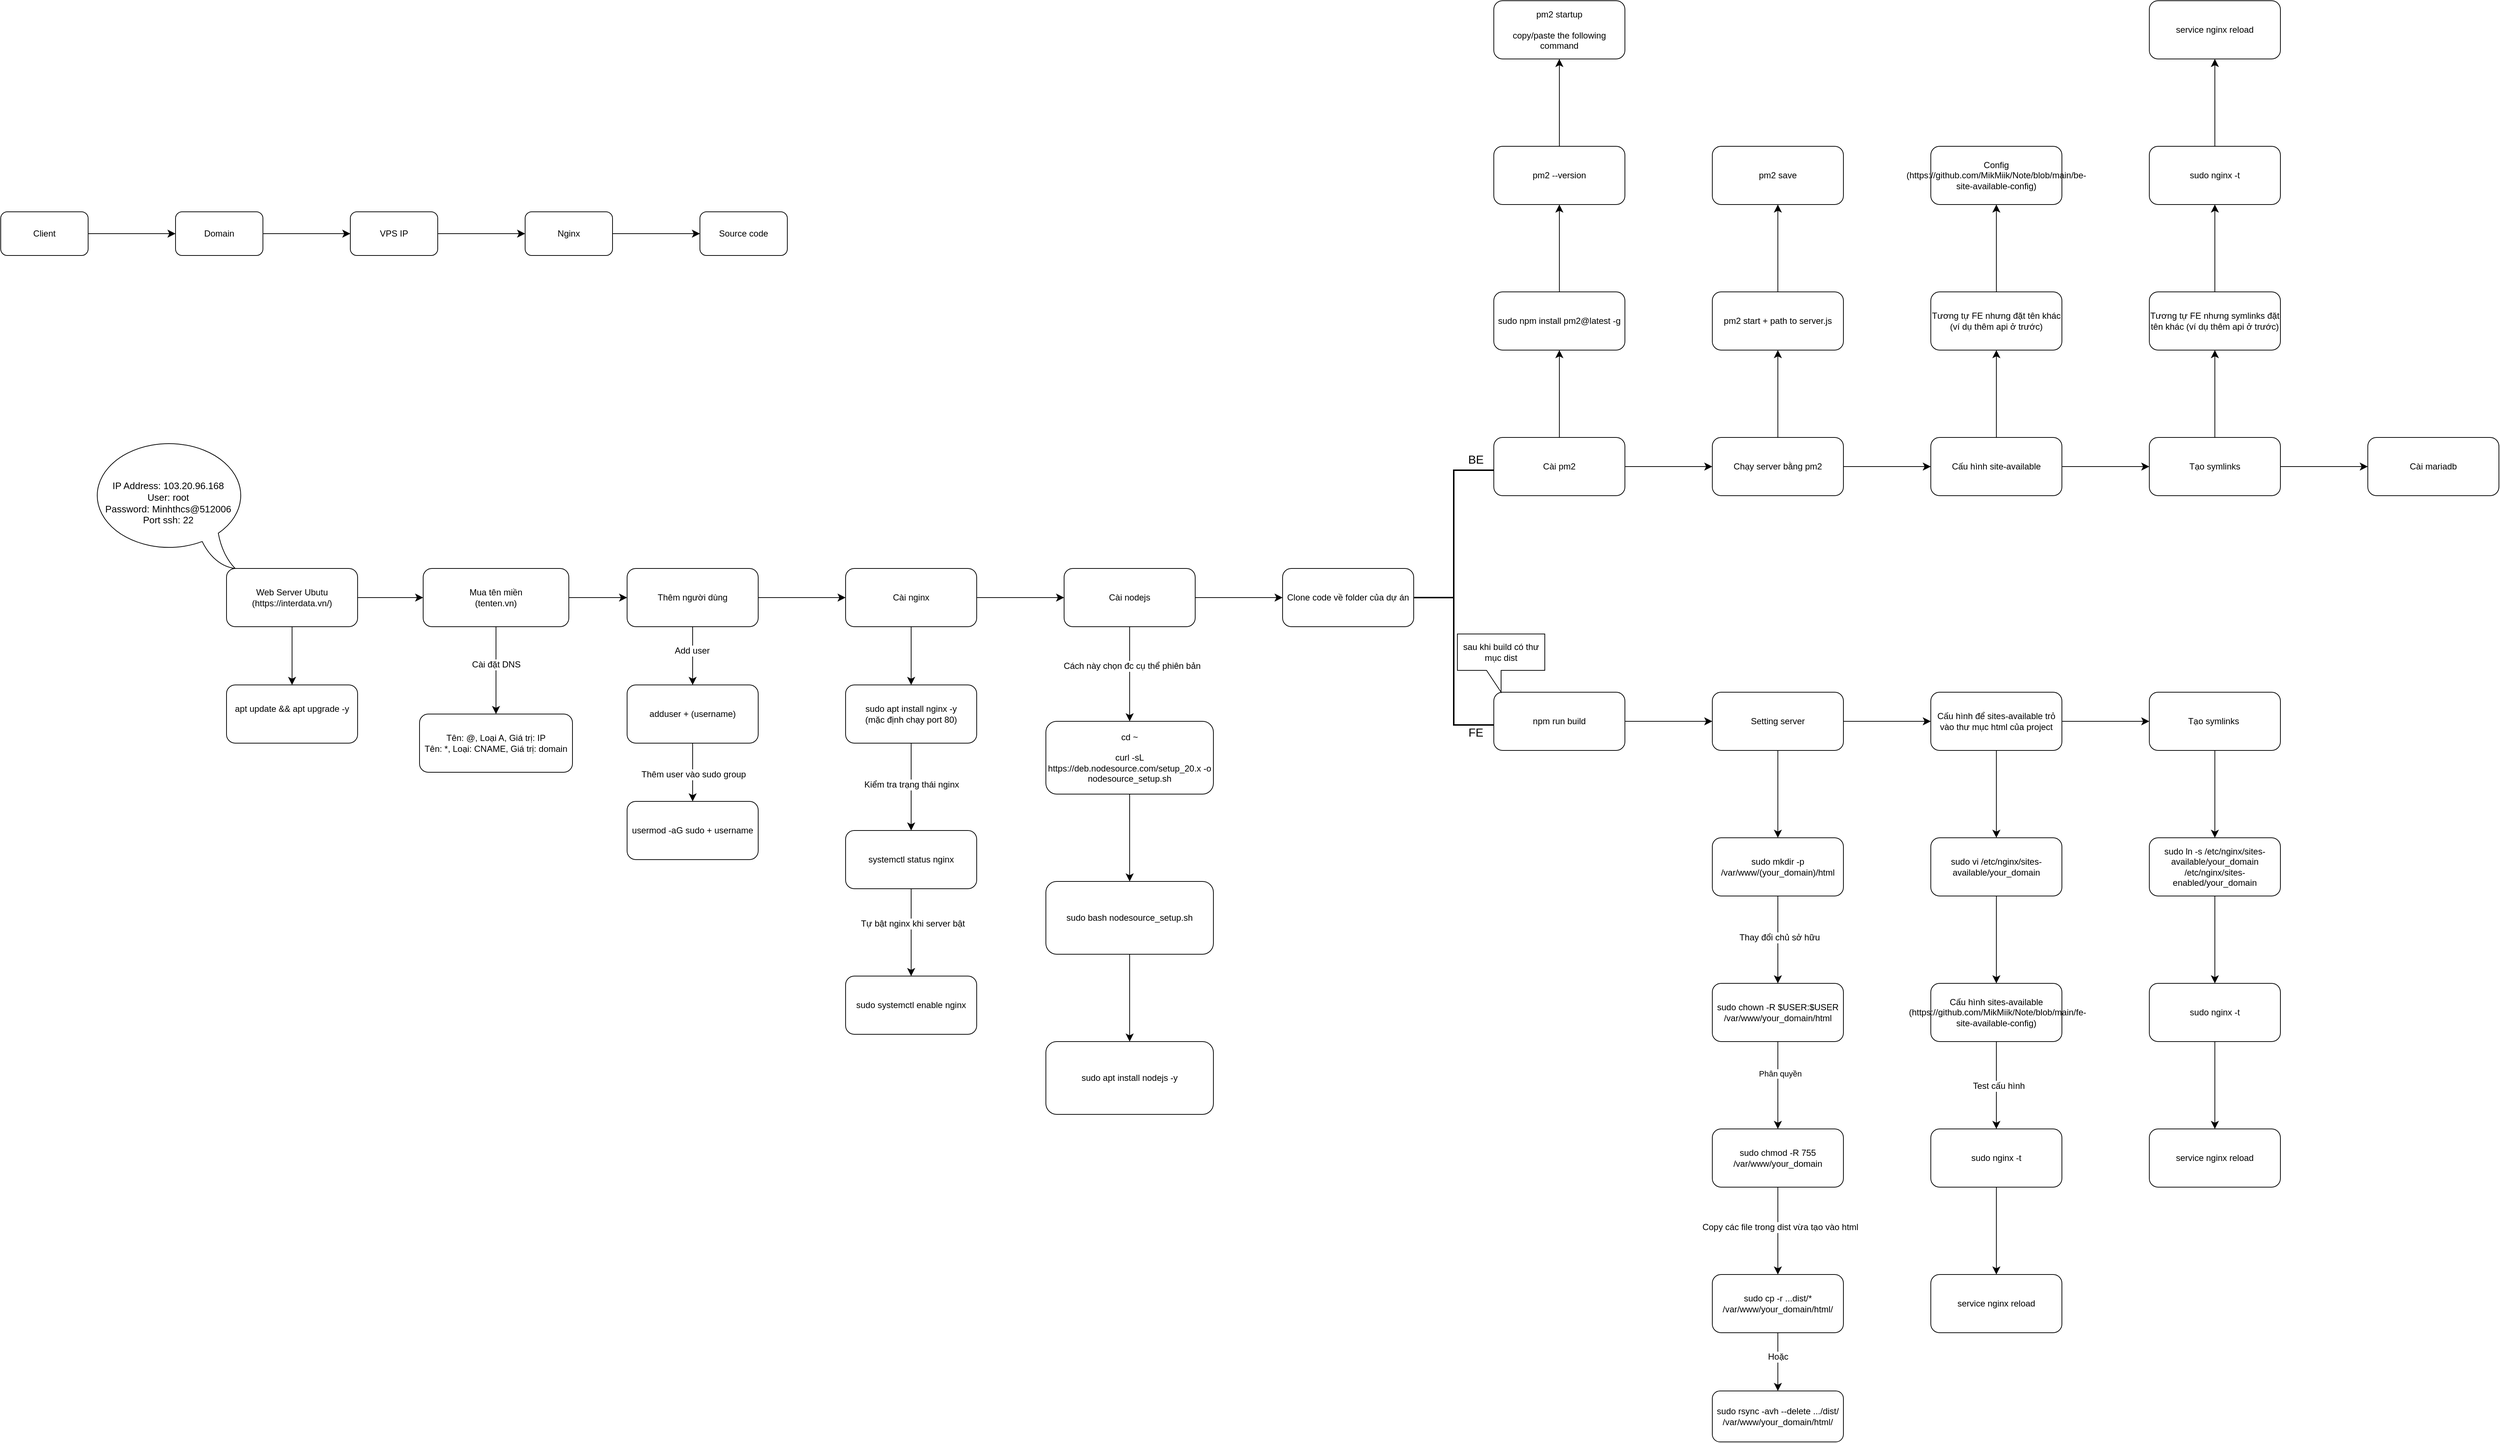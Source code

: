 <mxfile version="28.2.1">
  <diagram name="Page-1" id="KFySeo-iHbhWyOIlwdL9">
    <mxGraphModel dx="1281" dy="579" grid="1" gridSize="10" guides="1" tooltips="1" connect="1" arrows="1" fold="1" page="1" pageScale="1" pageWidth="850" pageHeight="1100" math="0" shadow="0">
      <root>
        <mxCell id="0" />
        <mxCell id="1" parent="0" />
        <mxCell id="qXGo0zyAmWNF7QHiX-dI-6" style="edgeStyle=none;curved=1;rounded=0;orthogonalLoop=1;jettySize=auto;html=1;exitX=0;exitY=0.75;exitDx=0;exitDy=0;fontSize=12;startSize=8;endSize=8;" parent="1" edge="1">
          <mxGeometry relative="1" as="geometry">
            <mxPoint x="400" y="1570" as="sourcePoint" />
            <mxPoint x="400" y="1570" as="targetPoint" />
          </mxGeometry>
        </mxCell>
        <mxCell id="qXGo0zyAmWNF7QHiX-dI-7" style="edgeStyle=none;curved=1;rounded=0;orthogonalLoop=1;jettySize=auto;html=1;exitX=1;exitY=0.5;exitDx=0;exitDy=0;fontSize=12;startSize=8;endSize=8;" parent="1" source="qXGo0zyAmWNF7QHiX-dI-8" target="qXGo0zyAmWNF7QHiX-dI-14" edge="1">
          <mxGeometry relative="1" as="geometry" />
        </mxCell>
        <mxCell id="qXGo0zyAmWNF7QHiX-dI-8" value="Web Server Ubutu (https://interdata.vn/)" style="rounded=1;whiteSpace=wrap;html=1;" parent="1" vertex="1">
          <mxGeometry x="350" y="820" width="180" height="80" as="geometry" />
        </mxCell>
        <mxCell id="qXGo0zyAmWNF7QHiX-dI-9" value="IP Address: 103.20.96.168&lt;br&gt;User: root&lt;br&gt;Password: Minhthcs@512006&lt;br&gt;Port ssh: 22" style="shape=mxgraph.basic.oval_callout;align=center;labelPosition=center;verticalLabelPosition=middle;verticalAlign=middle;labelBackgroundColor=none;labelBorderColor=none;textShadow=0;whiteSpace=wrap;fontFamily=Helvetica;html=1;fontSize=13;horizontal=1;flipH=1;" parent="1" vertex="1">
          <mxGeometry x="160" y="640" width="220" height="180" as="geometry" />
        </mxCell>
        <mxCell id="qXGo0zyAmWNF7QHiX-dI-10" value="apt update &amp;amp;&amp;amp; apt upgrade -y&lt;div&gt;&lt;br&gt;&lt;/div&gt;" style="whiteSpace=wrap;html=1;rounded=1;glass=0;shadow=0;" parent="1" vertex="1">
          <mxGeometry x="350" y="980" width="180" height="80" as="geometry" />
        </mxCell>
        <mxCell id="qXGo0zyAmWNF7QHiX-dI-11" style="edgeStyle=none;curved=1;rounded=0;orthogonalLoop=1;jettySize=auto;html=1;exitX=1;exitY=0.5;exitDx=0;exitDy=0;entryX=0;entryY=0.5;entryDx=0;entryDy=0;fontSize=12;startSize=8;endSize=8;" parent="1" source="qXGo0zyAmWNF7QHiX-dI-14" target="qXGo0zyAmWNF7QHiX-dI-27" edge="1">
          <mxGeometry relative="1" as="geometry" />
        </mxCell>
        <mxCell id="qXGo0zyAmWNF7QHiX-dI-12" value="" style="edgeStyle=none;curved=1;rounded=0;orthogonalLoop=1;jettySize=auto;html=1;fontSize=12;startSize=8;endSize=8;" parent="1" source="qXGo0zyAmWNF7QHiX-dI-14" target="qXGo0zyAmWNF7QHiX-dI-59" edge="1">
          <mxGeometry relative="1" as="geometry" />
        </mxCell>
        <mxCell id="qXGo0zyAmWNF7QHiX-dI-13" value="Cài đặt DNS" style="edgeLabel;html=1;align=center;verticalAlign=middle;resizable=0;points=[];fontSize=12;" parent="qXGo0zyAmWNF7QHiX-dI-12" vertex="1" connectable="0">
          <mxGeometry x="-0.138" relative="1" as="geometry">
            <mxPoint as="offset" />
          </mxGeometry>
        </mxCell>
        <mxCell id="qXGo0zyAmWNF7QHiX-dI-14" value="Mua tên miền&lt;div&gt;(tenten.vn)&lt;/div&gt;" style="whiteSpace=wrap;html=1;rounded=1;" parent="1" vertex="1">
          <mxGeometry x="620" y="820" width="200" height="80" as="geometry" />
        </mxCell>
        <mxCell id="qXGo0zyAmWNF7QHiX-dI-15" value="" style="edgeStyle=none;curved=1;rounded=0;orthogonalLoop=1;jettySize=auto;html=1;fontSize=12;startSize=8;endSize=8;" parent="1" source="qXGo0zyAmWNF7QHiX-dI-16" target="qXGo0zyAmWNF7QHiX-dI-18" edge="1">
          <mxGeometry relative="1" as="geometry" />
        </mxCell>
        <mxCell id="qXGo0zyAmWNF7QHiX-dI-16" value="Client" style="rounded=1;whiteSpace=wrap;html=1;" parent="1" vertex="1">
          <mxGeometry x="40" y="330" width="120" height="60" as="geometry" />
        </mxCell>
        <mxCell id="qXGo0zyAmWNF7QHiX-dI-17" value="" style="edgeStyle=none;curved=1;rounded=0;orthogonalLoop=1;jettySize=auto;html=1;fontSize=12;startSize=8;endSize=8;" parent="1" source="qXGo0zyAmWNF7QHiX-dI-18" target="qXGo0zyAmWNF7QHiX-dI-20" edge="1">
          <mxGeometry relative="1" as="geometry" />
        </mxCell>
        <mxCell id="qXGo0zyAmWNF7QHiX-dI-18" value="Domain" style="whiteSpace=wrap;html=1;rounded=1;" parent="1" vertex="1">
          <mxGeometry x="280" y="330" width="120" height="60" as="geometry" />
        </mxCell>
        <mxCell id="qXGo0zyAmWNF7QHiX-dI-19" value="" style="edgeStyle=none;curved=1;rounded=0;orthogonalLoop=1;jettySize=auto;html=1;fontSize=12;startSize=8;endSize=8;" parent="1" source="qXGo0zyAmWNF7QHiX-dI-20" target="qXGo0zyAmWNF7QHiX-dI-22" edge="1">
          <mxGeometry relative="1" as="geometry" />
        </mxCell>
        <mxCell id="qXGo0zyAmWNF7QHiX-dI-20" value="VPS IP" style="whiteSpace=wrap;html=1;rounded=1;" parent="1" vertex="1">
          <mxGeometry x="520" y="330" width="120" height="60" as="geometry" />
        </mxCell>
        <mxCell id="qXGo0zyAmWNF7QHiX-dI-21" value="" style="edgeStyle=none;curved=1;rounded=0;orthogonalLoop=1;jettySize=auto;html=1;fontSize=12;startSize=8;endSize=8;" parent="1" source="qXGo0zyAmWNF7QHiX-dI-22" target="qXGo0zyAmWNF7QHiX-dI-23" edge="1">
          <mxGeometry relative="1" as="geometry" />
        </mxCell>
        <mxCell id="qXGo0zyAmWNF7QHiX-dI-22" value="Nginx" style="whiteSpace=wrap;html=1;rounded=1;" parent="1" vertex="1">
          <mxGeometry x="760" y="330" width="120" height="60" as="geometry" />
        </mxCell>
        <mxCell id="qXGo0zyAmWNF7QHiX-dI-23" value="Source code" style="whiteSpace=wrap;html=1;rounded=1;" parent="1" vertex="1">
          <mxGeometry x="1000" y="330" width="120" height="60" as="geometry" />
        </mxCell>
        <mxCell id="qXGo0zyAmWNF7QHiX-dI-24" value="" style="edgeStyle=none;curved=1;rounded=0;orthogonalLoop=1;jettySize=auto;html=1;fontSize=12;startSize=8;endSize=8;" parent="1" source="qXGo0zyAmWNF7QHiX-dI-27" target="qXGo0zyAmWNF7QHiX-dI-30" edge="1">
          <mxGeometry relative="1" as="geometry" />
        </mxCell>
        <mxCell id="qXGo0zyAmWNF7QHiX-dI-25" value="Add user" style="edgeLabel;html=1;align=center;verticalAlign=middle;resizable=0;points=[];fontSize=12;" parent="qXGo0zyAmWNF7QHiX-dI-24" vertex="1" connectable="0">
          <mxGeometry x="-0.17" y="-1" relative="1" as="geometry">
            <mxPoint as="offset" />
          </mxGeometry>
        </mxCell>
        <mxCell id="qXGo0zyAmWNF7QHiX-dI-26" value="" style="edgeStyle=none;curved=1;rounded=0;orthogonalLoop=1;jettySize=auto;html=1;fontSize=12;startSize=8;endSize=8;" parent="1" source="qXGo0zyAmWNF7QHiX-dI-27" target="qXGo0zyAmWNF7QHiX-dI-34" edge="1">
          <mxGeometry relative="1" as="geometry" />
        </mxCell>
        <mxCell id="qXGo0zyAmWNF7QHiX-dI-27" value="Thêm người dùng" style="rounded=1;whiteSpace=wrap;html=1;" parent="1" vertex="1">
          <mxGeometry x="900" y="820" width="180" height="80" as="geometry" />
        </mxCell>
        <mxCell id="qXGo0zyAmWNF7QHiX-dI-28" value="" style="edgeStyle=none;curved=1;rounded=0;orthogonalLoop=1;jettySize=auto;html=1;fontSize=12;startSize=8;endSize=8;" parent="1" source="qXGo0zyAmWNF7QHiX-dI-30" target="qXGo0zyAmWNF7QHiX-dI-31" edge="1">
          <mxGeometry relative="1" as="geometry" />
        </mxCell>
        <mxCell id="qXGo0zyAmWNF7QHiX-dI-29" value="Thêm user vào sudo group" style="edgeLabel;html=1;align=center;verticalAlign=middle;resizable=0;points=[];fontSize=12;" parent="qXGo0zyAmWNF7QHiX-dI-28" vertex="1" connectable="0">
          <mxGeometry x="0.077" y="1" relative="1" as="geometry">
            <mxPoint as="offset" />
          </mxGeometry>
        </mxCell>
        <mxCell id="qXGo0zyAmWNF7QHiX-dI-30" value="adduser + (username)" style="rounded=1;whiteSpace=wrap;html=1;" parent="1" vertex="1">
          <mxGeometry x="900" y="980" width="180" height="80" as="geometry" />
        </mxCell>
        <mxCell id="qXGo0zyAmWNF7QHiX-dI-31" value="usermod -aG sudo + username" style="rounded=1;whiteSpace=wrap;html=1;" parent="1" vertex="1">
          <mxGeometry x="900" y="1140" width="180" height="80" as="geometry" />
        </mxCell>
        <mxCell id="qXGo0zyAmWNF7QHiX-dI-32" value="" style="edgeStyle=none;curved=1;rounded=0;orthogonalLoop=1;jettySize=auto;html=1;fontSize=12;startSize=8;endSize=8;" parent="1" source="qXGo0zyAmWNF7QHiX-dI-34" target="qXGo0zyAmWNF7QHiX-dI-36" edge="1">
          <mxGeometry relative="1" as="geometry" />
        </mxCell>
        <mxCell id="qXGo0zyAmWNF7QHiX-dI-33" value="" style="edgeStyle=none;curved=1;rounded=0;orthogonalLoop=1;jettySize=auto;html=1;fontSize=12;startSize=8;endSize=8;" parent="1" source="qXGo0zyAmWNF7QHiX-dI-34" target="qXGo0zyAmWNF7QHiX-dI-39" edge="1">
          <mxGeometry relative="1" as="geometry" />
        </mxCell>
        <mxCell id="qXGo0zyAmWNF7QHiX-dI-34" value="Cài nginx" style="rounded=1;whiteSpace=wrap;html=1;" parent="1" vertex="1">
          <mxGeometry x="1200" y="820" width="180" height="80" as="geometry" />
        </mxCell>
        <mxCell id="qXGo0zyAmWNF7QHiX-dI-35" value="" style="edgeStyle=none;curved=1;rounded=0;orthogonalLoop=1;jettySize=auto;html=1;fontSize=12;startSize=8;endSize=8;" parent="1" source="qXGo0zyAmWNF7QHiX-dI-36" target="qXGo0zyAmWNF7QHiX-dI-51" edge="1">
          <mxGeometry relative="1" as="geometry" />
        </mxCell>
        <mxCell id="Udrxpl8e12mHpJj6cbQr-1" value="Kiểm tra trạng thái nginx&amp;nbsp;" style="edgeLabel;html=1;align=center;verticalAlign=middle;resizable=0;points=[];fontSize=12;" vertex="1" connectable="0" parent="qXGo0zyAmWNF7QHiX-dI-35">
          <mxGeometry x="-0.053" y="2" relative="1" as="geometry">
            <mxPoint as="offset" />
          </mxGeometry>
        </mxCell>
        <mxCell id="qXGo0zyAmWNF7QHiX-dI-36" value="sudo apt install nginx -y&lt;br&gt;(mặc định chạy port 80)" style="rounded=1;whiteSpace=wrap;html=1;" parent="1" vertex="1">
          <mxGeometry x="1200" y="980" width="180" height="80" as="geometry" />
        </mxCell>
        <mxCell id="qXGo0zyAmWNF7QHiX-dI-37" value="" style="edgeStyle=none;curved=1;rounded=0;orthogonalLoop=1;jettySize=auto;html=1;fontSize=12;startSize=8;endSize=8;" parent="1" source="qXGo0zyAmWNF7QHiX-dI-39" target="qXGo0zyAmWNF7QHiX-dI-42" edge="1">
          <mxGeometry relative="1" as="geometry" />
        </mxCell>
        <mxCell id="Udrxpl8e12mHpJj6cbQr-3" value="Cách này chọn đc cụ thể phiên bản" style="edgeLabel;html=1;align=center;verticalAlign=middle;resizable=0;points=[];fontSize=12;" vertex="1" connectable="0" parent="qXGo0zyAmWNF7QHiX-dI-37">
          <mxGeometry x="-0.178" y="3" relative="1" as="geometry">
            <mxPoint as="offset" />
          </mxGeometry>
        </mxCell>
        <mxCell id="qXGo0zyAmWNF7QHiX-dI-38" value="" style="edgeStyle=none;curved=1;rounded=0;orthogonalLoop=1;jettySize=auto;html=1;fontSize=12;startSize=8;endSize=8;" parent="1" source="qXGo0zyAmWNF7QHiX-dI-39" target="qXGo0zyAmWNF7QHiX-dI-46" edge="1">
          <mxGeometry relative="1" as="geometry" />
        </mxCell>
        <mxCell id="qXGo0zyAmWNF7QHiX-dI-39" value="Cài nodejs" style="rounded=1;whiteSpace=wrap;html=1;" parent="1" vertex="1">
          <mxGeometry x="1500" y="820" width="180" height="80" as="geometry" />
        </mxCell>
        <mxCell id="qXGo0zyAmWNF7QHiX-dI-40" style="edgeStyle=none;curved=1;rounded=0;orthogonalLoop=1;jettySize=auto;html=1;exitX=0.5;exitY=1;exitDx=0;exitDy=0;fontSize=12;startSize=8;endSize=8;entryX=0.5;entryY=0;entryDx=0;entryDy=0;" parent="1" source="qXGo0zyAmWNF7QHiX-dI-8" target="qXGo0zyAmWNF7QHiX-dI-10" edge="1">
          <mxGeometry relative="1" as="geometry">
            <mxPoint x="437" y="942" as="targetPoint" />
          </mxGeometry>
        </mxCell>
        <mxCell id="qXGo0zyAmWNF7QHiX-dI-41" value="" style="edgeStyle=none;curved=1;rounded=0;orthogonalLoop=1;jettySize=auto;html=1;fontSize=12;startSize=8;endSize=8;" parent="1" source="qXGo0zyAmWNF7QHiX-dI-42" target="qXGo0zyAmWNF7QHiX-dI-44" edge="1">
          <mxGeometry relative="1" as="geometry" />
        </mxCell>
        <mxCell id="qXGo0zyAmWNF7QHiX-dI-42" value="cd ~&#xa;&#xa;curl -sL https://deb.nodesource.com/setup_20.x -o nodesource_setup.sh" style="rounded=1;html=1;whiteSpace=wrap;align=center;verticalAlign=middle;" parent="1" vertex="1">
          <mxGeometry x="1475" y="1030" width="230" height="100" as="geometry" />
        </mxCell>
        <mxCell id="qXGo0zyAmWNF7QHiX-dI-43" value="" style="edgeStyle=none;curved=1;rounded=0;orthogonalLoop=1;jettySize=auto;html=1;fontSize=12;startSize=8;endSize=8;" parent="1" source="qXGo0zyAmWNF7QHiX-dI-44" target="qXGo0zyAmWNF7QHiX-dI-45" edge="1">
          <mxGeometry relative="1" as="geometry" />
        </mxCell>
        <mxCell id="qXGo0zyAmWNF7QHiX-dI-44" value="sudo bash nodesource_setup.sh" style="rounded=1;html=1;whiteSpace=wrap;align=center;verticalAlign=middle;" parent="1" vertex="1">
          <mxGeometry x="1475" y="1250" width="230" height="100" as="geometry" />
        </mxCell>
        <mxCell id="qXGo0zyAmWNF7QHiX-dI-45" value="sudo apt install nodejs -y" style="rounded=1;html=1;whiteSpace=wrap;align=center;verticalAlign=middle;" parent="1" vertex="1">
          <mxGeometry x="1475" y="1470" width="230" height="100" as="geometry" />
        </mxCell>
        <mxCell id="qXGo0zyAmWNF7QHiX-dI-46" value="Clone code về folder của dự án" style="rounded=1;whiteSpace=wrap;html=1;" parent="1" vertex="1">
          <mxGeometry x="1800" y="820" width="180" height="80" as="geometry" />
        </mxCell>
        <mxCell id="qXGo0zyAmWNF7QHiX-dI-47" value="" style="edgeStyle=none;curved=1;rounded=0;orthogonalLoop=1;jettySize=auto;html=1;fontSize=12;startSize=8;endSize=8;" parent="1" source="qXGo0zyAmWNF7QHiX-dI-48" target="qXGo0zyAmWNF7QHiX-dI-55" edge="1">
          <mxGeometry relative="1" as="geometry" />
        </mxCell>
        <mxCell id="qXGo0zyAmWNF7QHiX-dI-48" value="npm run build" style="rounded=1;whiteSpace=wrap;html=1;" parent="1" vertex="1">
          <mxGeometry x="2090" y="990" width="180" height="80" as="geometry" />
        </mxCell>
        <mxCell id="qXGo0zyAmWNF7QHiX-dI-49" value="sau khi build có thư mục dist" style="shape=callout;whiteSpace=wrap;html=1;perimeter=calloutPerimeter;flipH=1;" parent="1" vertex="1">
          <mxGeometry x="2040" y="910" width="120" height="80" as="geometry" />
        </mxCell>
        <mxCell id="qXGo0zyAmWNF7QHiX-dI-50" value="" style="edgeStyle=none;curved=1;rounded=0;orthogonalLoop=1;jettySize=auto;html=1;fontSize=12;startSize=8;endSize=8;" parent="1" source="qXGo0zyAmWNF7QHiX-dI-51" target="qXGo0zyAmWNF7QHiX-dI-52" edge="1">
          <mxGeometry relative="1" as="geometry" />
        </mxCell>
        <mxCell id="Udrxpl8e12mHpJj6cbQr-2" value="Tự bật nginx khi server bật" style="edgeLabel;html=1;align=center;verticalAlign=middle;resizable=0;points=[];fontSize=12;" vertex="1" connectable="0" parent="qXGo0zyAmWNF7QHiX-dI-50">
          <mxGeometry x="-0.197" y="2" relative="1" as="geometry">
            <mxPoint as="offset" />
          </mxGeometry>
        </mxCell>
        <mxCell id="qXGo0zyAmWNF7QHiX-dI-51" value="systemctl status nginx" style="rounded=1;whiteSpace=wrap;html=1;" parent="1" vertex="1">
          <mxGeometry x="1200" y="1180" width="180" height="80" as="geometry" />
        </mxCell>
        <mxCell id="qXGo0zyAmWNF7QHiX-dI-52" value="sudo systemctl enable nginx" style="rounded=1;whiteSpace=wrap;html=1;" parent="1" vertex="1">
          <mxGeometry x="1200" y="1380" width="180" height="80" as="geometry" />
        </mxCell>
        <mxCell id="qXGo0zyAmWNF7QHiX-dI-53" value="" style="edgeStyle=none;curved=1;rounded=0;orthogonalLoop=1;jettySize=auto;html=1;fontSize=12;startSize=8;endSize=8;" parent="1" source="qXGo0zyAmWNF7QHiX-dI-55" target="qXGo0zyAmWNF7QHiX-dI-58" edge="1">
          <mxGeometry relative="1" as="geometry" />
        </mxCell>
        <mxCell id="qXGo0zyAmWNF7QHiX-dI-54" value="" style="edgeStyle=none;curved=1;rounded=0;orthogonalLoop=1;jettySize=auto;html=1;fontSize=12;startSize=8;endSize=8;" parent="1" source="qXGo0zyAmWNF7QHiX-dI-55" target="qXGo0zyAmWNF7QHiX-dI-71" edge="1">
          <mxGeometry relative="1" as="geometry" />
        </mxCell>
        <mxCell id="qXGo0zyAmWNF7QHiX-dI-55" value="Setting server" style="rounded=1;whiteSpace=wrap;html=1;" parent="1" vertex="1">
          <mxGeometry x="2390" y="990" width="180" height="80" as="geometry" />
        </mxCell>
        <mxCell id="qXGo0zyAmWNF7QHiX-dI-56" value="" style="edgeStyle=none;curved=1;rounded=0;orthogonalLoop=1;jettySize=auto;html=1;fontSize=12;startSize=8;endSize=8;" parent="1" source="qXGo0zyAmWNF7QHiX-dI-58" target="qXGo0zyAmWNF7QHiX-dI-62" edge="1">
          <mxGeometry relative="1" as="geometry" />
        </mxCell>
        <mxCell id="qXGo0zyAmWNF7QHiX-dI-57" value="Thay đổi chủ sở hữu" style="edgeLabel;html=1;align=center;verticalAlign=middle;resizable=0;points=[];fontSize=12;" parent="qXGo0zyAmWNF7QHiX-dI-56" vertex="1" connectable="0">
          <mxGeometry x="-0.049" y="2" relative="1" as="geometry">
            <mxPoint as="offset" />
          </mxGeometry>
        </mxCell>
        <mxCell id="qXGo0zyAmWNF7QHiX-dI-58" value="sudo mkdir -p /var/www/(your_domain)/html" style="rounded=1;whiteSpace=wrap;html=1;" parent="1" vertex="1">
          <mxGeometry x="2390" y="1190" width="180" height="80" as="geometry" />
        </mxCell>
        <mxCell id="qXGo0zyAmWNF7QHiX-dI-59" value="Tên: @, Loại A, Giá trị: IP&lt;br&gt;Tên: *, Loại: CNAME, Giá trị: domain" style="whiteSpace=wrap;html=1;rounded=1;" parent="1" vertex="1">
          <mxGeometry x="615" y="1020" width="210" height="80" as="geometry" />
        </mxCell>
        <mxCell id="qXGo0zyAmWNF7QHiX-dI-60" value="" style="edgeStyle=none;curved=1;rounded=0;orthogonalLoop=1;jettySize=auto;html=1;fontSize=12;startSize=8;endSize=8;" parent="1" source="qXGo0zyAmWNF7QHiX-dI-62" target="qXGo0zyAmWNF7QHiX-dI-65" edge="1">
          <mxGeometry relative="1" as="geometry" />
        </mxCell>
        <mxCell id="qXGo0zyAmWNF7QHiX-dI-61" value="Phân quyền" style="edgeLabel;html=1;align=center;verticalAlign=middle;resizable=0;points=[];" parent="qXGo0zyAmWNF7QHiX-dI-60" vertex="1" connectable="0">
          <mxGeometry x="-0.271" y="3" relative="1" as="geometry">
            <mxPoint as="offset" />
          </mxGeometry>
        </mxCell>
        <mxCell id="qXGo0zyAmWNF7QHiX-dI-62" value="sudo chown -R $USER:$USER /var/www/your_domain/html" style="rounded=1;whiteSpace=wrap;html=1;" parent="1" vertex="1">
          <mxGeometry x="2390" y="1390" width="180" height="80" as="geometry" />
        </mxCell>
        <mxCell id="qXGo0zyAmWNF7QHiX-dI-63" value="" style="edgeStyle=none;curved=1;rounded=0;orthogonalLoop=1;jettySize=auto;html=1;fontSize=12;startSize=8;endSize=8;" parent="1" source="qXGo0zyAmWNF7QHiX-dI-65" target="qXGo0zyAmWNF7QHiX-dI-68" edge="1">
          <mxGeometry relative="1" as="geometry" />
        </mxCell>
        <mxCell id="qXGo0zyAmWNF7QHiX-dI-64" value="Copy các file trong dist vừa tạo vào html" style="edgeLabel;html=1;align=center;verticalAlign=middle;resizable=0;points=[];fontSize=12;" parent="qXGo0zyAmWNF7QHiX-dI-63" vertex="1" connectable="0">
          <mxGeometry x="-0.093" y="3" relative="1" as="geometry">
            <mxPoint as="offset" />
          </mxGeometry>
        </mxCell>
        <mxCell id="qXGo0zyAmWNF7QHiX-dI-65" value="sudo chmod -R 755 /var/www/your_domain" style="rounded=1;whiteSpace=wrap;html=1;" parent="1" vertex="1">
          <mxGeometry x="2390" y="1590" width="180" height="80" as="geometry" />
        </mxCell>
        <mxCell id="qXGo0zyAmWNF7QHiX-dI-66" style="edgeStyle=none;curved=1;rounded=0;orthogonalLoop=1;jettySize=auto;html=1;exitX=0.5;exitY=1;exitDx=0;exitDy=0;entryX=0.5;entryY=0;entryDx=0;entryDy=0;fontSize=12;startSize=8;endSize=8;" parent="1" source="qXGo0zyAmWNF7QHiX-dI-68" target="qXGo0zyAmWNF7QHiX-dI-119" edge="1">
          <mxGeometry relative="1" as="geometry" />
        </mxCell>
        <mxCell id="qXGo0zyAmWNF7QHiX-dI-67" value="Hoặc" style="edgeLabel;html=1;align=center;verticalAlign=middle;resizable=0;points=[];fontSize=12;" parent="qXGo0zyAmWNF7QHiX-dI-66" vertex="1" connectable="0">
          <mxGeometry x="-0.19" relative="1" as="geometry">
            <mxPoint as="offset" />
          </mxGeometry>
        </mxCell>
        <mxCell id="qXGo0zyAmWNF7QHiX-dI-68" value="sudo cp -r ...dist/* /var/www/your_domain/html/" style="rounded=1;whiteSpace=wrap;html=1;" parent="1" vertex="1">
          <mxGeometry x="2390" y="1790" width="180" height="80" as="geometry" />
        </mxCell>
        <mxCell id="qXGo0zyAmWNF7QHiX-dI-69" value="" style="edgeStyle=none;curved=1;rounded=0;orthogonalLoop=1;jettySize=auto;html=1;fontSize=12;startSize=8;endSize=8;" parent="1" source="qXGo0zyAmWNF7QHiX-dI-71" target="qXGo0zyAmWNF7QHiX-dI-73" edge="1">
          <mxGeometry relative="1" as="geometry" />
        </mxCell>
        <mxCell id="qXGo0zyAmWNF7QHiX-dI-70" value="" style="edgeStyle=none;curved=1;rounded=0;orthogonalLoop=1;jettySize=auto;html=1;fontSize=12;startSize=8;endSize=8;" parent="1" source="qXGo0zyAmWNF7QHiX-dI-71" target="qXGo0zyAmWNF7QHiX-dI-81" edge="1">
          <mxGeometry relative="1" as="geometry" />
        </mxCell>
        <mxCell id="qXGo0zyAmWNF7QHiX-dI-71" value="Cấu hình để sites-available trỏ vào thư mục html của project" style="rounded=1;whiteSpace=wrap;html=1;" parent="1" vertex="1">
          <mxGeometry x="2690" y="990" width="180" height="80" as="geometry" />
        </mxCell>
        <mxCell id="qXGo0zyAmWNF7QHiX-dI-72" value="" style="edgeStyle=none;curved=1;rounded=0;orthogonalLoop=1;jettySize=auto;html=1;fontSize=12;startSize=8;endSize=8;" parent="1" source="qXGo0zyAmWNF7QHiX-dI-73" target="qXGo0zyAmWNF7QHiX-dI-76" edge="1">
          <mxGeometry relative="1" as="geometry" />
        </mxCell>
        <mxCell id="qXGo0zyAmWNF7QHiX-dI-73" value="sudo vi /etc/nginx/sites-available/your_domain" style="rounded=1;whiteSpace=wrap;html=1;" parent="1" vertex="1">
          <mxGeometry x="2690" y="1190" width="180" height="80" as="geometry" />
        </mxCell>
        <mxCell id="qXGo0zyAmWNF7QHiX-dI-74" value="" style="edgeStyle=none;curved=1;rounded=0;orthogonalLoop=1;jettySize=auto;html=1;fontSize=12;startSize=8;endSize=8;" parent="1" source="qXGo0zyAmWNF7QHiX-dI-76" target="qXGo0zyAmWNF7QHiX-dI-78" edge="1">
          <mxGeometry relative="1" as="geometry" />
        </mxCell>
        <mxCell id="qXGo0zyAmWNF7QHiX-dI-75" value="Test cấu hình" style="edgeLabel;html=1;align=center;verticalAlign=middle;resizable=0;points=[];fontSize=12;" parent="qXGo0zyAmWNF7QHiX-dI-74" vertex="1" connectable="0">
          <mxGeometry x="0.018" y="3" relative="1" as="geometry">
            <mxPoint as="offset" />
          </mxGeometry>
        </mxCell>
        <mxCell id="qXGo0zyAmWNF7QHiX-dI-77" value="" style="edgeStyle=none;curved=1;rounded=0;orthogonalLoop=1;jettySize=auto;html=1;fontSize=12;startSize=8;endSize=8;" parent="1" source="qXGo0zyAmWNF7QHiX-dI-78" target="qXGo0zyAmWNF7QHiX-dI-79" edge="1">
          <mxGeometry relative="1" as="geometry" />
        </mxCell>
        <mxCell id="qXGo0zyAmWNF7QHiX-dI-78" value="sudo nginx -t" style="rounded=1;whiteSpace=wrap;html=1;" parent="1" vertex="1">
          <mxGeometry x="2690" y="1590" width="180" height="80" as="geometry" />
        </mxCell>
        <mxCell id="qXGo0zyAmWNF7QHiX-dI-79" value="service nginx reload" style="rounded=1;whiteSpace=wrap;html=1;" parent="1" vertex="1">
          <mxGeometry x="2690" y="1790" width="180" height="80" as="geometry" />
        </mxCell>
        <mxCell id="qXGo0zyAmWNF7QHiX-dI-80" value="" style="edgeStyle=none;curved=1;rounded=0;orthogonalLoop=1;jettySize=auto;html=1;fontSize=12;startSize=8;endSize=8;" parent="1" source="qXGo0zyAmWNF7QHiX-dI-81" target="qXGo0zyAmWNF7QHiX-dI-83" edge="1">
          <mxGeometry relative="1" as="geometry" />
        </mxCell>
        <mxCell id="qXGo0zyAmWNF7QHiX-dI-81" value="Tạo symlinks " style="rounded=1;whiteSpace=wrap;html=1;" parent="1" vertex="1">
          <mxGeometry x="2990" y="990" width="180" height="80" as="geometry" />
        </mxCell>
        <mxCell id="qXGo0zyAmWNF7QHiX-dI-82" value="" style="edgeStyle=none;curved=1;rounded=0;orthogonalLoop=1;jettySize=auto;html=1;fontSize=12;startSize=8;endSize=8;" parent="1" source="qXGo0zyAmWNF7QHiX-dI-83" target="qXGo0zyAmWNF7QHiX-dI-85" edge="1">
          <mxGeometry relative="1" as="geometry" />
        </mxCell>
        <mxCell id="qXGo0zyAmWNF7QHiX-dI-83" value="sudo ln -s /etc/nginx/sites-available/your_domain /etc/nginx/sites-enabled/your_domain" style="rounded=1;whiteSpace=wrap;html=1;" parent="1" vertex="1">
          <mxGeometry x="2990" y="1190" width="180" height="80" as="geometry" />
        </mxCell>
        <mxCell id="qXGo0zyAmWNF7QHiX-dI-84" value="" style="edgeStyle=none;curved=1;rounded=0;orthogonalLoop=1;jettySize=auto;html=1;fontSize=12;startSize=8;endSize=8;" parent="1" source="qXGo0zyAmWNF7QHiX-dI-85" target="qXGo0zyAmWNF7QHiX-dI-86" edge="1">
          <mxGeometry relative="1" as="geometry" />
        </mxCell>
        <mxCell id="qXGo0zyAmWNF7QHiX-dI-85" value="sudo nginx -t" style="rounded=1;whiteSpace=wrap;html=1;" parent="1" vertex="1">
          <mxGeometry x="2990" y="1390" width="180" height="80" as="geometry" />
        </mxCell>
        <mxCell id="qXGo0zyAmWNF7QHiX-dI-86" value="service nginx reload" style="rounded=1;whiteSpace=wrap;html=1;" parent="1" vertex="1">
          <mxGeometry x="2990" y="1590" width="180" height="80" as="geometry" />
        </mxCell>
        <mxCell id="qXGo0zyAmWNF7QHiX-dI-87" value="" style="edgeStyle=none;curved=1;rounded=0;orthogonalLoop=1;jettySize=auto;html=1;fontSize=12;startSize=8;endSize=8;" parent="1" source="qXGo0zyAmWNF7QHiX-dI-89" target="qXGo0zyAmWNF7QHiX-dI-94" edge="1">
          <mxGeometry relative="1" as="geometry" />
        </mxCell>
        <mxCell id="qXGo0zyAmWNF7QHiX-dI-88" value="" style="edgeStyle=none;curved=1;rounded=0;orthogonalLoop=1;jettySize=auto;html=1;fontSize=12;startSize=8;endSize=8;" parent="1" source="qXGo0zyAmWNF7QHiX-dI-89" target="qXGo0zyAmWNF7QHiX-dI-100" edge="1">
          <mxGeometry relative="1" as="geometry" />
        </mxCell>
        <mxCell id="qXGo0zyAmWNF7QHiX-dI-89" value="Cài pm2" style="rounded=1;whiteSpace=wrap;html=1;" parent="1" vertex="1">
          <mxGeometry x="2090" y="640" width="180" height="80" as="geometry" />
        </mxCell>
        <mxCell id="qXGo0zyAmWNF7QHiX-dI-90" value="" style="strokeWidth=2;html=1;shape=mxgraph.flowchart.annotation_2;align=left;labelPosition=right;pointerEvents=1;" parent="1" vertex="1">
          <mxGeometry x="1980" y="685" width="110" height="350" as="geometry" />
        </mxCell>
        <mxCell id="qXGo0zyAmWNF7QHiX-dI-91" value="BE" style="text;html=1;align=center;verticalAlign=middle;resizable=0;points=[];autosize=1;strokeColor=none;fillColor=none;fontSize=16;" parent="1" vertex="1">
          <mxGeometry x="2045" y="655" width="40" height="30" as="geometry" />
        </mxCell>
        <mxCell id="qXGo0zyAmWNF7QHiX-dI-92" value="FE" style="text;html=1;align=center;verticalAlign=middle;resizable=0;points=[];autosize=1;strokeColor=none;fillColor=none;fontSize=16;" parent="1" vertex="1">
          <mxGeometry x="2045" y="1030" width="40" height="30" as="geometry" />
        </mxCell>
        <mxCell id="qXGo0zyAmWNF7QHiX-dI-93" value="" style="edgeStyle=none;curved=1;rounded=0;orthogonalLoop=1;jettySize=auto;html=1;fontSize=12;startSize=8;endSize=8;" parent="1" source="qXGo0zyAmWNF7QHiX-dI-94" target="qXGo0zyAmWNF7QHiX-dI-96" edge="1">
          <mxGeometry relative="1" as="geometry" />
        </mxCell>
        <mxCell id="qXGo0zyAmWNF7QHiX-dI-94" value="sudo npm install pm2@latest -g" style="rounded=1;whiteSpace=wrap;html=1;" parent="1" vertex="1">
          <mxGeometry x="2090" y="440" width="180" height="80" as="geometry" />
        </mxCell>
        <mxCell id="qXGo0zyAmWNF7QHiX-dI-95" value="" style="edgeStyle=none;curved=1;rounded=0;orthogonalLoop=1;jettySize=auto;html=1;fontSize=12;startSize=8;endSize=8;" parent="1" source="qXGo0zyAmWNF7QHiX-dI-96" target="qXGo0zyAmWNF7QHiX-dI-97" edge="1">
          <mxGeometry relative="1" as="geometry" />
        </mxCell>
        <mxCell id="qXGo0zyAmWNF7QHiX-dI-96" value="pm2 --version" style="rounded=1;whiteSpace=wrap;html=1;" parent="1" vertex="1">
          <mxGeometry x="2090" y="240" width="180" height="80" as="geometry" />
        </mxCell>
        <mxCell id="qXGo0zyAmWNF7QHiX-dI-97" value="pm2 startup&lt;br&gt;&lt;br&gt;copy/paste the following command" style="rounded=1;whiteSpace=wrap;html=1;" parent="1" vertex="1">
          <mxGeometry x="2090" y="40" width="180" height="80" as="geometry" />
        </mxCell>
        <mxCell id="qXGo0zyAmWNF7QHiX-dI-98" value="" style="edgeStyle=none;curved=1;rounded=0;orthogonalLoop=1;jettySize=auto;html=1;fontSize=12;startSize=8;endSize=8;" parent="1" source="qXGo0zyAmWNF7QHiX-dI-100" target="qXGo0zyAmWNF7QHiX-dI-102" edge="1">
          <mxGeometry relative="1" as="geometry" />
        </mxCell>
        <mxCell id="qXGo0zyAmWNF7QHiX-dI-99" value="" style="edgeStyle=none;curved=1;rounded=0;orthogonalLoop=1;jettySize=auto;html=1;fontSize=12;startSize=8;endSize=8;" parent="1" source="qXGo0zyAmWNF7QHiX-dI-100" target="qXGo0zyAmWNF7QHiX-dI-105" edge="1">
          <mxGeometry relative="1" as="geometry" />
        </mxCell>
        <mxCell id="qXGo0zyAmWNF7QHiX-dI-100" value="Chạy server bằng pm2" style="rounded=1;whiteSpace=wrap;html=1;" parent="1" vertex="1">
          <mxGeometry x="2390" y="640" width="180" height="80" as="geometry" />
        </mxCell>
        <mxCell id="qXGo0zyAmWNF7QHiX-dI-101" value="" style="edgeStyle=none;curved=1;rounded=0;orthogonalLoop=1;jettySize=auto;html=1;fontSize=12;startSize=8;endSize=8;" parent="1" source="qXGo0zyAmWNF7QHiX-dI-102" target="qXGo0zyAmWNF7QHiX-dI-106" edge="1">
          <mxGeometry relative="1" as="geometry" />
        </mxCell>
        <mxCell id="qXGo0zyAmWNF7QHiX-dI-102" value="pm2 start + path to server.js" style="rounded=1;whiteSpace=wrap;html=1;" parent="1" vertex="1">
          <mxGeometry x="2390" y="440" width="180" height="80" as="geometry" />
        </mxCell>
        <mxCell id="qXGo0zyAmWNF7QHiX-dI-103" value="" style="edgeStyle=none;curved=1;rounded=0;orthogonalLoop=1;jettySize=auto;html=1;fontSize=12;startSize=8;endSize=8;" parent="1" source="qXGo0zyAmWNF7QHiX-dI-105" target="qXGo0zyAmWNF7QHiX-dI-108" edge="1">
          <mxGeometry relative="1" as="geometry" />
        </mxCell>
        <mxCell id="qXGo0zyAmWNF7QHiX-dI-104" value="" style="edgeStyle=none;curved=1;rounded=0;orthogonalLoop=1;jettySize=auto;html=1;fontSize=12;startSize=8;endSize=8;" parent="1" source="qXGo0zyAmWNF7QHiX-dI-105" target="qXGo0zyAmWNF7QHiX-dI-112" edge="1">
          <mxGeometry relative="1" as="geometry" />
        </mxCell>
        <mxCell id="qXGo0zyAmWNF7QHiX-dI-105" value="Cấu hình site-available" style="rounded=1;whiteSpace=wrap;html=1;" parent="1" vertex="1">
          <mxGeometry x="2690" y="640" width="180" height="80" as="geometry" />
        </mxCell>
        <mxCell id="qXGo0zyAmWNF7QHiX-dI-106" value="pm2 save" style="rounded=1;whiteSpace=wrap;html=1;" parent="1" vertex="1">
          <mxGeometry x="2390" y="240" width="180" height="80" as="geometry" />
        </mxCell>
        <mxCell id="qXGo0zyAmWNF7QHiX-dI-107" value="" style="edgeStyle=none;curved=1;rounded=0;orthogonalLoop=1;jettySize=auto;html=1;fontSize=12;startSize=8;endSize=8;" parent="1" source="qXGo0zyAmWNF7QHiX-dI-108" target="qXGo0zyAmWNF7QHiX-dI-109" edge="1">
          <mxGeometry relative="1" as="geometry" />
        </mxCell>
        <mxCell id="qXGo0zyAmWNF7QHiX-dI-108" value="Tương tự FE nhưng đặt tên khác (ví dụ thêm api ở trước)" style="rounded=1;whiteSpace=wrap;html=1;" parent="1" vertex="1">
          <mxGeometry x="2690" y="440" width="180" height="80" as="geometry" />
        </mxCell>
        <mxCell id="qXGo0zyAmWNF7QHiX-dI-109" value="Config (https://github.com/MikMiik/Note/blob/main/be-site-available-config)" style="rounded=1;whiteSpace=wrap;html=1;" parent="1" vertex="1">
          <mxGeometry x="2690" y="240" width="180" height="80" as="geometry" />
        </mxCell>
        <mxCell id="qXGo0zyAmWNF7QHiX-dI-110" style="edgeStyle=none;curved=1;rounded=0;orthogonalLoop=1;jettySize=auto;html=1;exitX=0.5;exitY=0;exitDx=0;exitDy=0;entryX=0.5;entryY=1;entryDx=0;entryDy=0;fontSize=12;startSize=8;endSize=8;" parent="1" source="qXGo0zyAmWNF7QHiX-dI-112" target="qXGo0zyAmWNF7QHiX-dI-114" edge="1">
          <mxGeometry relative="1" as="geometry" />
        </mxCell>
        <mxCell id="qXGo0zyAmWNF7QHiX-dI-111" value="" style="edgeStyle=none;curved=1;rounded=0;orthogonalLoop=1;jettySize=auto;html=1;fontSize=12;startSize=8;endSize=8;" parent="1" source="qXGo0zyAmWNF7QHiX-dI-112" target="qXGo0zyAmWNF7QHiX-dI-118" edge="1">
          <mxGeometry relative="1" as="geometry" />
        </mxCell>
        <mxCell id="qXGo0zyAmWNF7QHiX-dI-112" value="Tạo symlinks" style="rounded=1;whiteSpace=wrap;html=1;" parent="1" vertex="1">
          <mxGeometry x="2990" y="640" width="180" height="80" as="geometry" />
        </mxCell>
        <mxCell id="qXGo0zyAmWNF7QHiX-dI-113" value="" style="edgeStyle=none;curved=1;rounded=0;orthogonalLoop=1;jettySize=auto;html=1;fontSize=12;startSize=8;endSize=8;" parent="1" source="qXGo0zyAmWNF7QHiX-dI-114" target="qXGo0zyAmWNF7QHiX-dI-116" edge="1">
          <mxGeometry relative="1" as="geometry" />
        </mxCell>
        <mxCell id="qXGo0zyAmWNF7QHiX-dI-114" value="Tương tự FE nhưng symlinks đặt tên khác (ví dụ thêm api ở trước)" style="rounded=1;whiteSpace=wrap;html=1;" parent="1" vertex="1">
          <mxGeometry x="2990" y="440" width="180" height="80" as="geometry" />
        </mxCell>
        <mxCell id="qXGo0zyAmWNF7QHiX-dI-115" value="" style="edgeStyle=none;curved=1;rounded=0;orthogonalLoop=1;jettySize=auto;html=1;fontSize=12;startSize=8;endSize=8;" parent="1" source="qXGo0zyAmWNF7QHiX-dI-116" target="qXGo0zyAmWNF7QHiX-dI-117" edge="1">
          <mxGeometry relative="1" as="geometry" />
        </mxCell>
        <mxCell id="qXGo0zyAmWNF7QHiX-dI-116" value="sudo nginx -t" style="rounded=1;whiteSpace=wrap;html=1;" parent="1" vertex="1">
          <mxGeometry x="2990" y="240" width="180" height="80" as="geometry" />
        </mxCell>
        <mxCell id="qXGo0zyAmWNF7QHiX-dI-117" value="service nginx reload" style="rounded=1;whiteSpace=wrap;html=1;" parent="1" vertex="1">
          <mxGeometry x="2990" y="40" width="180" height="80" as="geometry" />
        </mxCell>
        <mxCell id="qXGo0zyAmWNF7QHiX-dI-118" value="Cài mariadb" style="rounded=1;whiteSpace=wrap;html=1;" parent="1" vertex="1">
          <mxGeometry x="3290" y="640" width="180" height="80" as="geometry" />
        </mxCell>
        <mxCell id="qXGo0zyAmWNF7QHiX-dI-119" value="sudo rsync -avh --delete .../dist/ /var/www/your_domain/html/" style="whiteSpace=wrap;html=1;rounded=1;" parent="1" vertex="1">
          <mxGeometry x="2390" y="1950" width="180" height="70" as="geometry" />
        </mxCell>
        <mxCell id="qXGo0zyAmWNF7QHiX-dI-76" value="Cấu hình sites-available&lt;br&gt;&amp;nbsp;(https://github.com/MikMiik/Note/blob/main/fe-site-available-config)" style="rounded=1;fillColor=default;html=1;whiteSpace=wrap;" parent="1" vertex="1">
          <mxGeometry x="2690" y="1390" width="180" height="80" as="geometry" />
        </mxCell>
      </root>
    </mxGraphModel>
  </diagram>
</mxfile>

